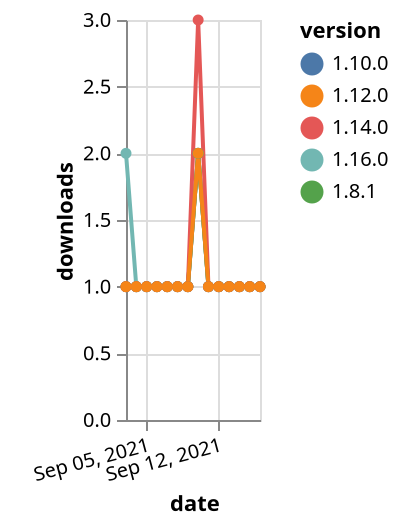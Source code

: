 {"$schema": "https://vega.github.io/schema/vega-lite/v5.json", "description": "A simple bar chart with embedded data.", "data": {"values": [{"date": "2021-09-03", "total": 177, "delta": 1, "version": "1.10.0"}, {"date": "2021-09-04", "total": 178, "delta": 1, "version": "1.10.0"}, {"date": "2021-09-05", "total": 179, "delta": 1, "version": "1.10.0"}, {"date": "2021-09-06", "total": 180, "delta": 1, "version": "1.10.0"}, {"date": "2021-09-07", "total": 181, "delta": 1, "version": "1.10.0"}, {"date": "2021-09-08", "total": 182, "delta": 1, "version": "1.10.0"}, {"date": "2021-09-09", "total": 183, "delta": 1, "version": "1.10.0"}, {"date": "2021-09-10", "total": 185, "delta": 2, "version": "1.10.0"}, {"date": "2021-09-11", "total": 186, "delta": 1, "version": "1.10.0"}, {"date": "2021-09-12", "total": 187, "delta": 1, "version": "1.10.0"}, {"date": "2021-09-13", "total": 188, "delta": 1, "version": "1.10.0"}, {"date": "2021-09-14", "total": 189, "delta": 1, "version": "1.10.0"}, {"date": "2021-09-15", "total": 190, "delta": 1, "version": "1.10.0"}, {"date": "2021-09-16", "total": 191, "delta": 1, "version": "1.10.0"}, {"date": "2021-09-03", "total": 117, "delta": 2, "version": "1.16.0"}, {"date": "2021-09-04", "total": 118, "delta": 1, "version": "1.16.0"}, {"date": "2021-09-05", "total": 119, "delta": 1, "version": "1.16.0"}, {"date": "2021-09-06", "total": 120, "delta": 1, "version": "1.16.0"}, {"date": "2021-09-07", "total": 121, "delta": 1, "version": "1.16.0"}, {"date": "2021-09-08", "total": 122, "delta": 1, "version": "1.16.0"}, {"date": "2021-09-09", "total": 123, "delta": 1, "version": "1.16.0"}, {"date": "2021-09-10", "total": 125, "delta": 2, "version": "1.16.0"}, {"date": "2021-09-11", "total": 126, "delta": 1, "version": "1.16.0"}, {"date": "2021-09-12", "total": 127, "delta": 1, "version": "1.16.0"}, {"date": "2021-09-13", "total": 128, "delta": 1, "version": "1.16.0"}, {"date": "2021-09-14", "total": 129, "delta": 1, "version": "1.16.0"}, {"date": "2021-09-15", "total": 130, "delta": 1, "version": "1.16.0"}, {"date": "2021-09-16", "total": 131, "delta": 1, "version": "1.16.0"}, {"date": "2021-09-03", "total": 192, "delta": 1, "version": "1.8.1"}, {"date": "2021-09-04", "total": 193, "delta": 1, "version": "1.8.1"}, {"date": "2021-09-05", "total": 194, "delta": 1, "version": "1.8.1"}, {"date": "2021-09-06", "total": 195, "delta": 1, "version": "1.8.1"}, {"date": "2021-09-07", "total": 196, "delta": 1, "version": "1.8.1"}, {"date": "2021-09-08", "total": 197, "delta": 1, "version": "1.8.1"}, {"date": "2021-09-09", "total": 198, "delta": 1, "version": "1.8.1"}, {"date": "2021-09-10", "total": 200, "delta": 2, "version": "1.8.1"}, {"date": "2021-09-11", "total": 201, "delta": 1, "version": "1.8.1"}, {"date": "2021-09-12", "total": 202, "delta": 1, "version": "1.8.1"}, {"date": "2021-09-13", "total": 203, "delta": 1, "version": "1.8.1"}, {"date": "2021-09-14", "total": 204, "delta": 1, "version": "1.8.1"}, {"date": "2021-09-15", "total": 205, "delta": 1, "version": "1.8.1"}, {"date": "2021-09-16", "total": 206, "delta": 1, "version": "1.8.1"}, {"date": "2021-09-03", "total": 186, "delta": 1, "version": "1.14.0"}, {"date": "2021-09-04", "total": 187, "delta": 1, "version": "1.14.0"}, {"date": "2021-09-05", "total": 188, "delta": 1, "version": "1.14.0"}, {"date": "2021-09-06", "total": 189, "delta": 1, "version": "1.14.0"}, {"date": "2021-09-07", "total": 190, "delta": 1, "version": "1.14.0"}, {"date": "2021-09-08", "total": 191, "delta": 1, "version": "1.14.0"}, {"date": "2021-09-09", "total": 192, "delta": 1, "version": "1.14.0"}, {"date": "2021-09-10", "total": 195, "delta": 3, "version": "1.14.0"}, {"date": "2021-09-11", "total": 196, "delta": 1, "version": "1.14.0"}, {"date": "2021-09-12", "total": 197, "delta": 1, "version": "1.14.0"}, {"date": "2021-09-13", "total": 198, "delta": 1, "version": "1.14.0"}, {"date": "2021-09-14", "total": 199, "delta": 1, "version": "1.14.0"}, {"date": "2021-09-15", "total": 200, "delta": 1, "version": "1.14.0"}, {"date": "2021-09-16", "total": 201, "delta": 1, "version": "1.14.0"}, {"date": "2021-09-03", "total": 160, "delta": 1, "version": "1.12.0"}, {"date": "2021-09-04", "total": 161, "delta": 1, "version": "1.12.0"}, {"date": "2021-09-05", "total": 162, "delta": 1, "version": "1.12.0"}, {"date": "2021-09-06", "total": 163, "delta": 1, "version": "1.12.0"}, {"date": "2021-09-07", "total": 164, "delta": 1, "version": "1.12.0"}, {"date": "2021-09-08", "total": 165, "delta": 1, "version": "1.12.0"}, {"date": "2021-09-09", "total": 166, "delta": 1, "version": "1.12.0"}, {"date": "2021-09-10", "total": 168, "delta": 2, "version": "1.12.0"}, {"date": "2021-09-11", "total": 169, "delta": 1, "version": "1.12.0"}, {"date": "2021-09-12", "total": 170, "delta": 1, "version": "1.12.0"}, {"date": "2021-09-13", "total": 171, "delta": 1, "version": "1.12.0"}, {"date": "2021-09-14", "total": 172, "delta": 1, "version": "1.12.0"}, {"date": "2021-09-15", "total": 173, "delta": 1, "version": "1.12.0"}, {"date": "2021-09-16", "total": 174, "delta": 1, "version": "1.12.0"}]}, "width": "container", "mark": {"type": "line", "point": {"filled": true}}, "encoding": {"x": {"field": "date", "type": "temporal", "timeUnit": "yearmonthdate", "title": "date", "axis": {"labelAngle": -15}}, "y": {"field": "delta", "type": "quantitative", "title": "downloads"}, "color": {"field": "version", "type": "nominal"}, "tooltip": {"field": "delta"}}}
